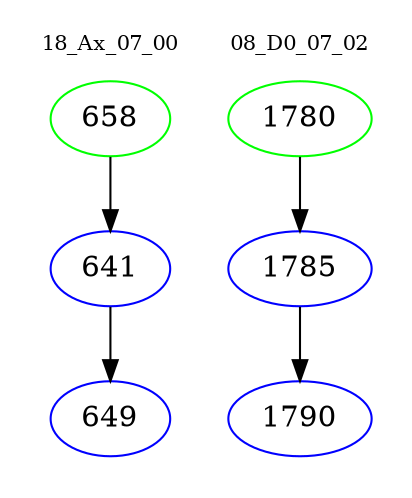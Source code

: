 digraph{
subgraph cluster_0 {
color = white
label = "18_Ax_07_00";
fontsize=10;
T0_658 [label="658", color="green"]
T0_658 -> T0_641 [color="black"]
T0_641 [label="641", color="blue"]
T0_641 -> T0_649 [color="black"]
T0_649 [label="649", color="blue"]
}
subgraph cluster_1 {
color = white
label = "08_D0_07_02";
fontsize=10;
T1_1780 [label="1780", color="green"]
T1_1780 -> T1_1785 [color="black"]
T1_1785 [label="1785", color="blue"]
T1_1785 -> T1_1790 [color="black"]
T1_1790 [label="1790", color="blue"]
}
}
